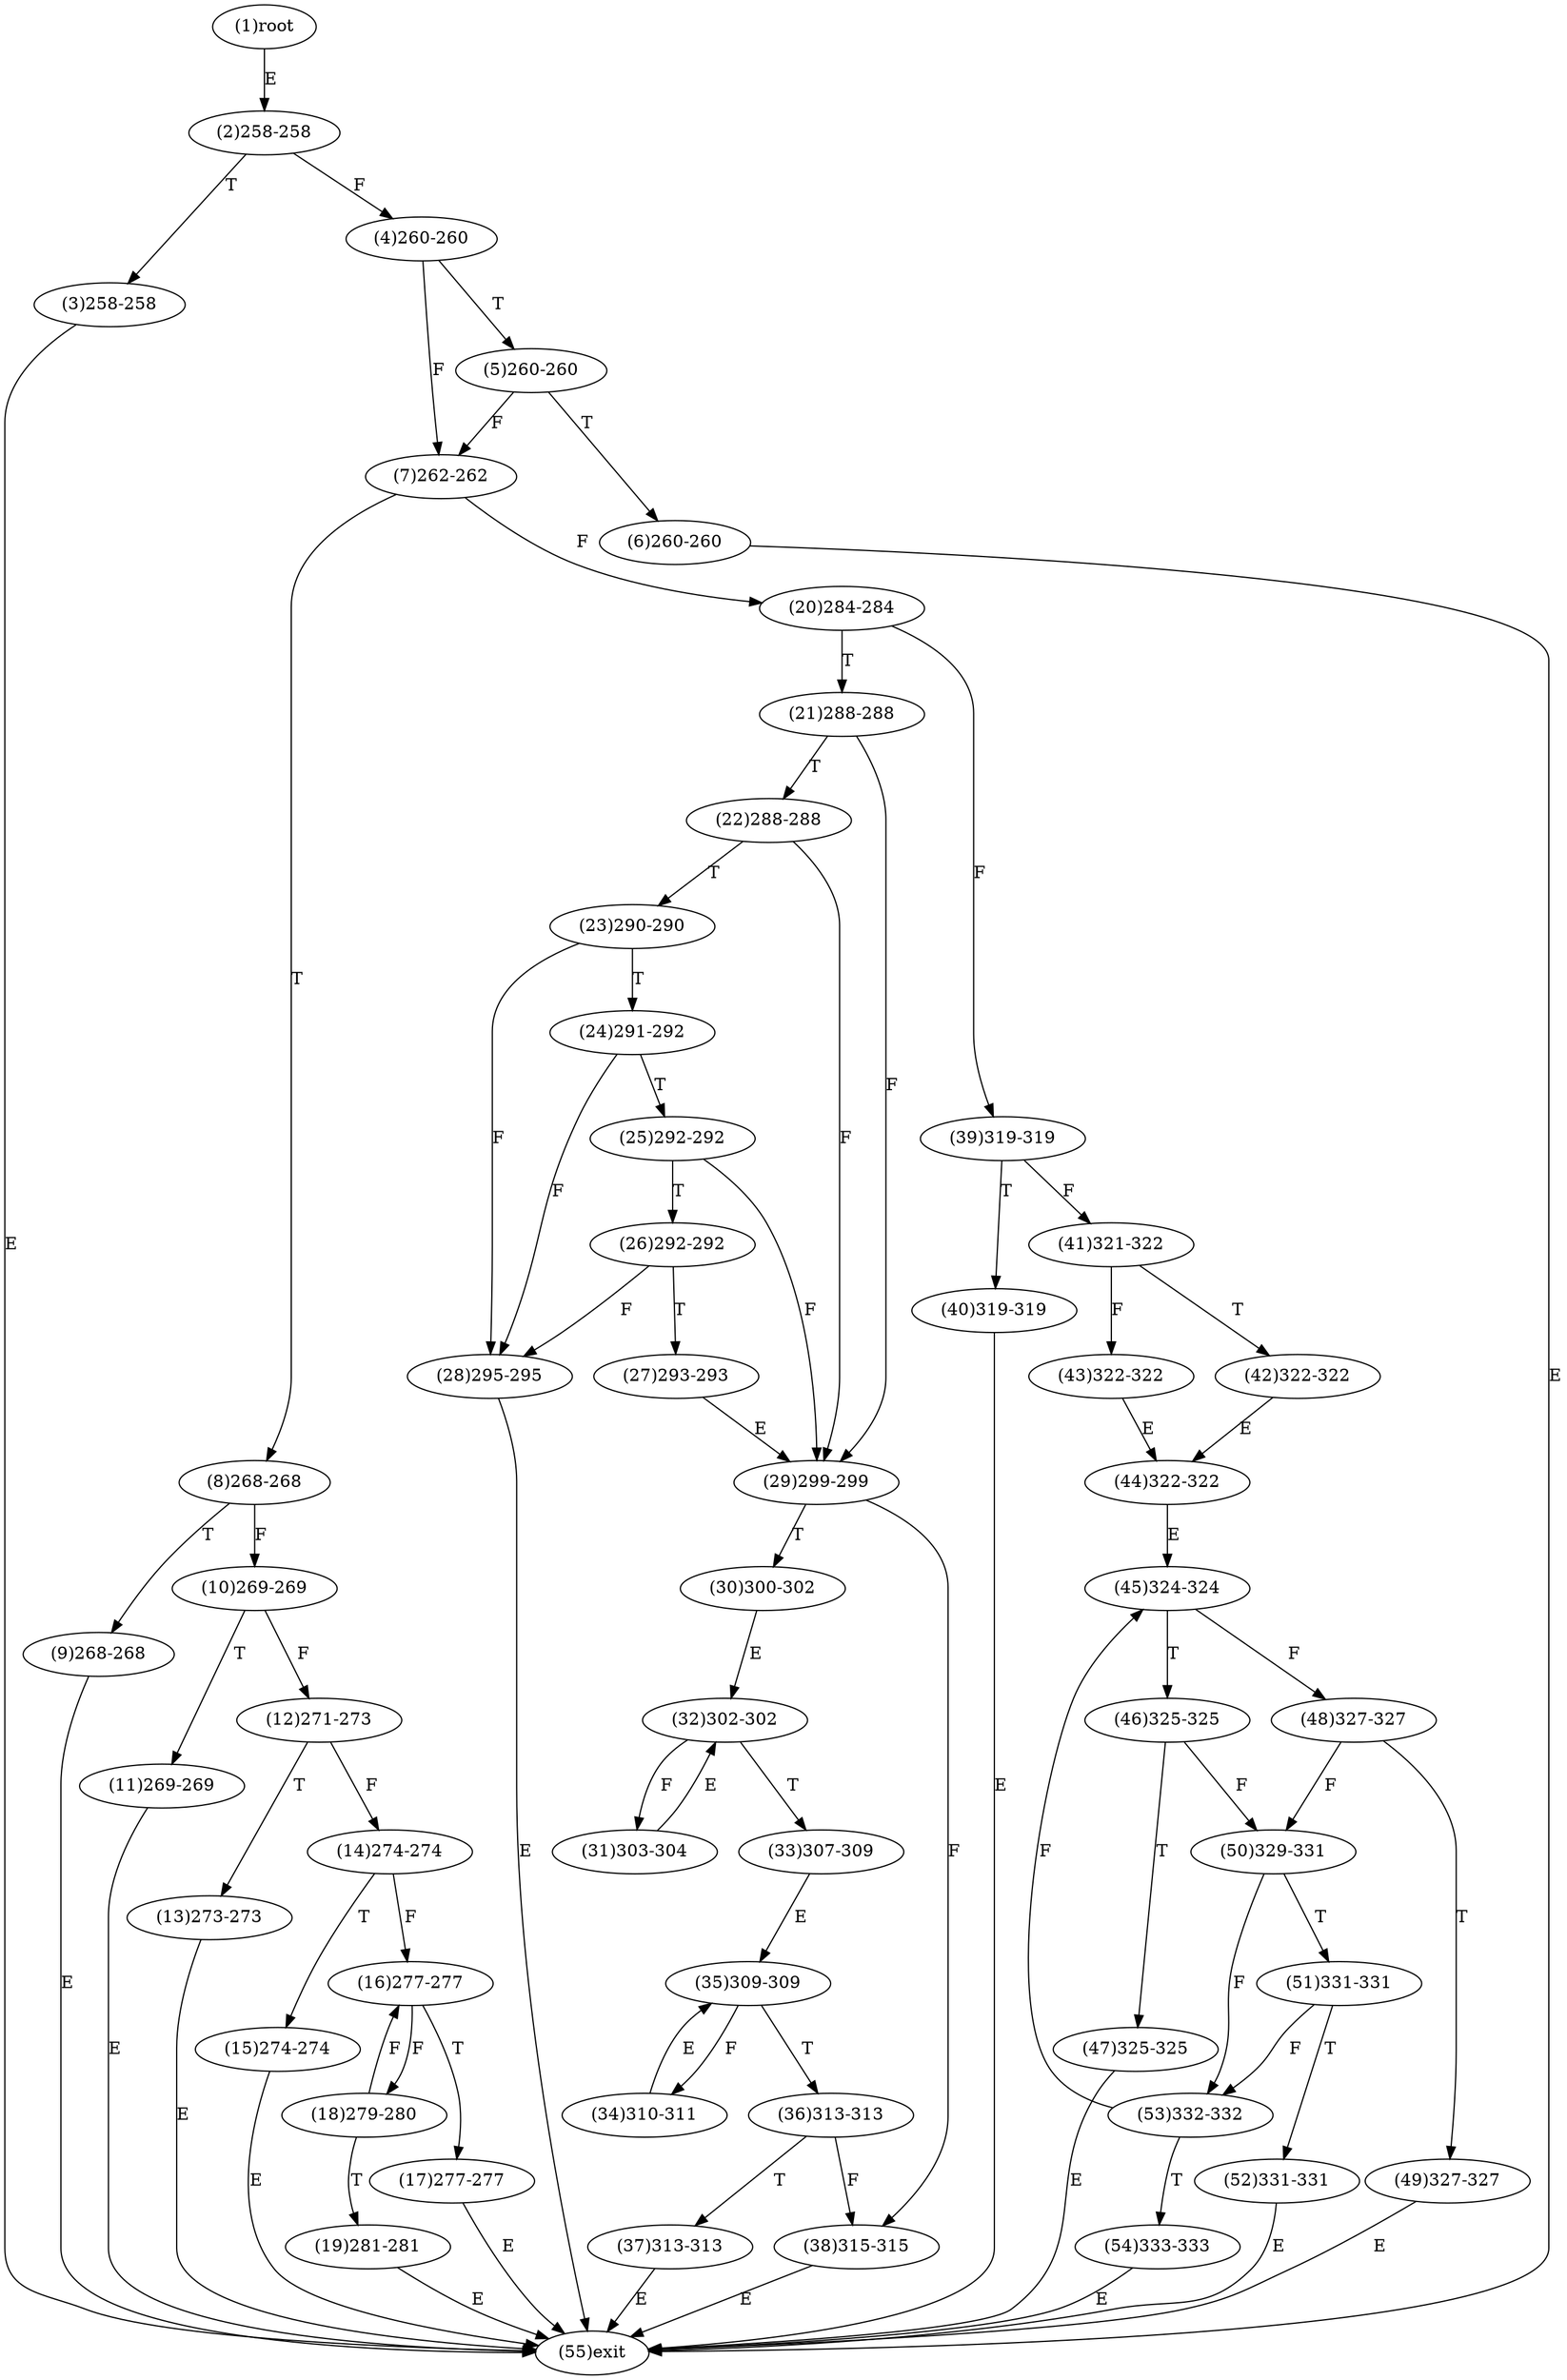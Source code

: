digraph "" { 
1[ label="(1)root"];
2[ label="(2)258-258"];
3[ label="(3)258-258"];
4[ label="(4)260-260"];
5[ label="(5)260-260"];
6[ label="(6)260-260"];
7[ label="(7)262-262"];
8[ label="(8)268-268"];
9[ label="(9)268-268"];
10[ label="(10)269-269"];
11[ label="(11)269-269"];
12[ label="(12)271-273"];
13[ label="(13)273-273"];
14[ label="(14)274-274"];
15[ label="(15)274-274"];
17[ label="(17)277-277"];
16[ label="(16)277-277"];
19[ label="(19)281-281"];
18[ label="(18)279-280"];
21[ label="(21)288-288"];
20[ label="(20)284-284"];
23[ label="(23)290-290"];
22[ label="(22)288-288"];
25[ label="(25)292-292"];
24[ label="(24)291-292"];
27[ label="(27)293-293"];
26[ label="(26)292-292"];
29[ label="(29)299-299"];
28[ label="(28)295-295"];
31[ label="(31)303-304"];
30[ label="(30)300-302"];
34[ label="(34)310-311"];
35[ label="(35)309-309"];
32[ label="(32)302-302"];
33[ label="(33)307-309"];
38[ label="(38)315-315"];
39[ label="(39)319-319"];
36[ label="(36)313-313"];
37[ label="(37)313-313"];
42[ label="(42)322-322"];
43[ label="(43)322-322"];
40[ label="(40)319-319"];
41[ label="(41)321-322"];
46[ label="(46)325-325"];
47[ label="(47)325-325"];
44[ label="(44)322-322"];
45[ label="(45)324-324"];
51[ label="(51)331-331"];
50[ label="(50)329-331"];
49[ label="(49)327-327"];
48[ label="(48)327-327"];
55[ label="(55)exit"];
54[ label="(54)333-333"];
53[ label="(53)332-332"];
52[ label="(52)331-331"];
1->2[ label="E"];
2->4[ label="F"];
2->3[ label="T"];
3->55[ label="E"];
4->7[ label="F"];
4->5[ label="T"];
5->7[ label="F"];
5->6[ label="T"];
6->55[ label="E"];
7->20[ label="F"];
7->8[ label="T"];
8->10[ label="F"];
8->9[ label="T"];
9->55[ label="E"];
10->12[ label="F"];
10->11[ label="T"];
11->55[ label="E"];
12->14[ label="F"];
12->13[ label="T"];
13->55[ label="E"];
14->16[ label="F"];
14->15[ label="T"];
15->55[ label="E"];
16->18[ label="F"];
16->17[ label="T"];
17->55[ label="E"];
18->16[ label="F"];
18->19[ label="T"];
19->55[ label="E"];
20->39[ label="F"];
20->21[ label="T"];
21->29[ label="F"];
21->22[ label="T"];
22->29[ label="F"];
22->23[ label="T"];
23->28[ label="F"];
23->24[ label="T"];
24->28[ label="F"];
24->25[ label="T"];
25->29[ label="F"];
25->26[ label="T"];
26->28[ label="F"];
26->27[ label="T"];
27->29[ label="E"];
28->55[ label="E"];
29->38[ label="F"];
29->30[ label="T"];
30->32[ label="E"];
31->32[ label="E"];
32->31[ label="F"];
32->33[ label="T"];
33->35[ label="E"];
34->35[ label="E"];
35->34[ label="F"];
35->36[ label="T"];
36->38[ label="F"];
36->37[ label="T"];
37->55[ label="E"];
38->55[ label="E"];
39->41[ label="F"];
39->40[ label="T"];
40->55[ label="E"];
41->43[ label="F"];
41->42[ label="T"];
42->44[ label="E"];
43->44[ label="E"];
44->45[ label="E"];
45->48[ label="F"];
45->46[ label="T"];
46->50[ label="F"];
46->47[ label="T"];
47->55[ label="E"];
48->50[ label="F"];
48->49[ label="T"];
49->55[ label="E"];
50->53[ label="F"];
50->51[ label="T"];
51->53[ label="F"];
51->52[ label="T"];
52->55[ label="E"];
53->45[ label="F"];
53->54[ label="T"];
54->55[ label="E"];
}